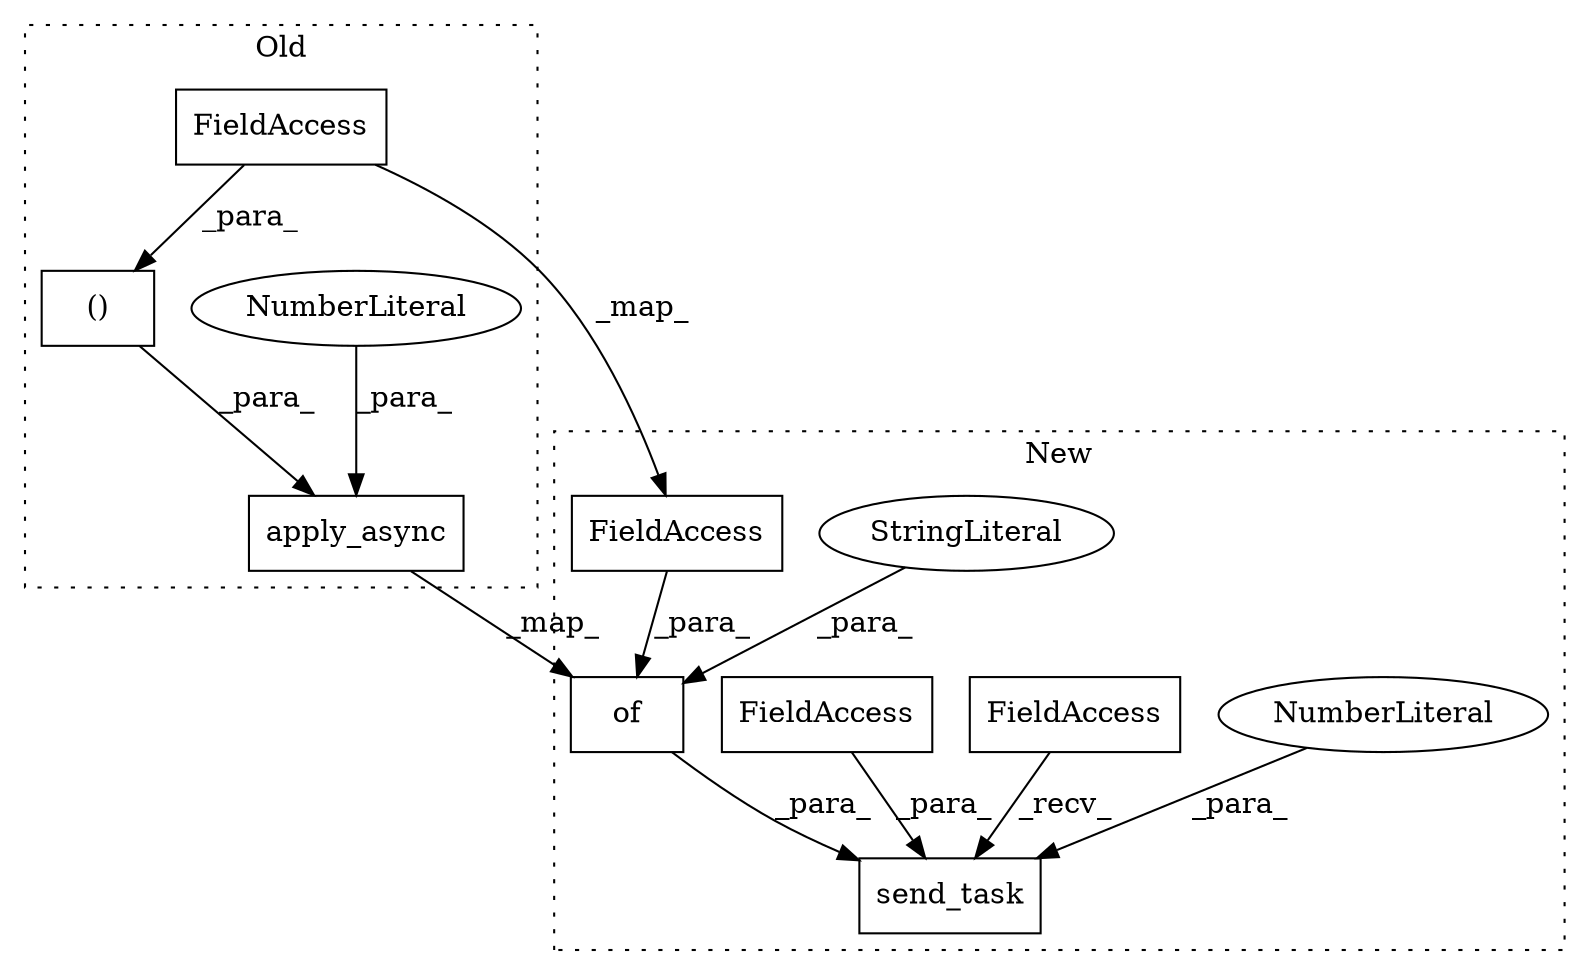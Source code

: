digraph G {
subgraph cluster0 {
1 [label="apply_async" a="32" s="422,485" l="17,1" shape="box"];
3 [label="()" a="106" s="439" l="43" shape="box"];
4 [label="NumberLiteral" a="34" s="484" l="1" shape="ellipse"];
10 [label="FieldAccess" a="22" s="463" l="19" shape="box"];
label = "Old";
style="dotted";
}
subgraph cluster1 {
2 [label="of" a="32" s="465,509" l="3,1" shape="box"];
5 [label="send_task" a="32" s="414,512" l="10,1" shape="box"];
6 [label="NumberLiteral" a="34" s="511" l="1" shape="ellipse"];
7 [label="FieldAccess" a="22" s="390" l="8" shape="box"];
8 [label="FieldAccess" a="22" s="424" l="36" shape="box"];
9 [label="StringLiteral" a="45" s="468" l="21" shape="ellipse"];
11 [label="FieldAccess" a="22" s="490" l="19" shape="box"];
label = "New";
style="dotted";
}
1 -> 2 [label="_map_"];
2 -> 5 [label="_para_"];
3 -> 1 [label="_para_"];
4 -> 1 [label="_para_"];
6 -> 5 [label="_para_"];
7 -> 5 [label="_recv_"];
8 -> 5 [label="_para_"];
9 -> 2 [label="_para_"];
10 -> 11 [label="_map_"];
10 -> 3 [label="_para_"];
11 -> 2 [label="_para_"];
}